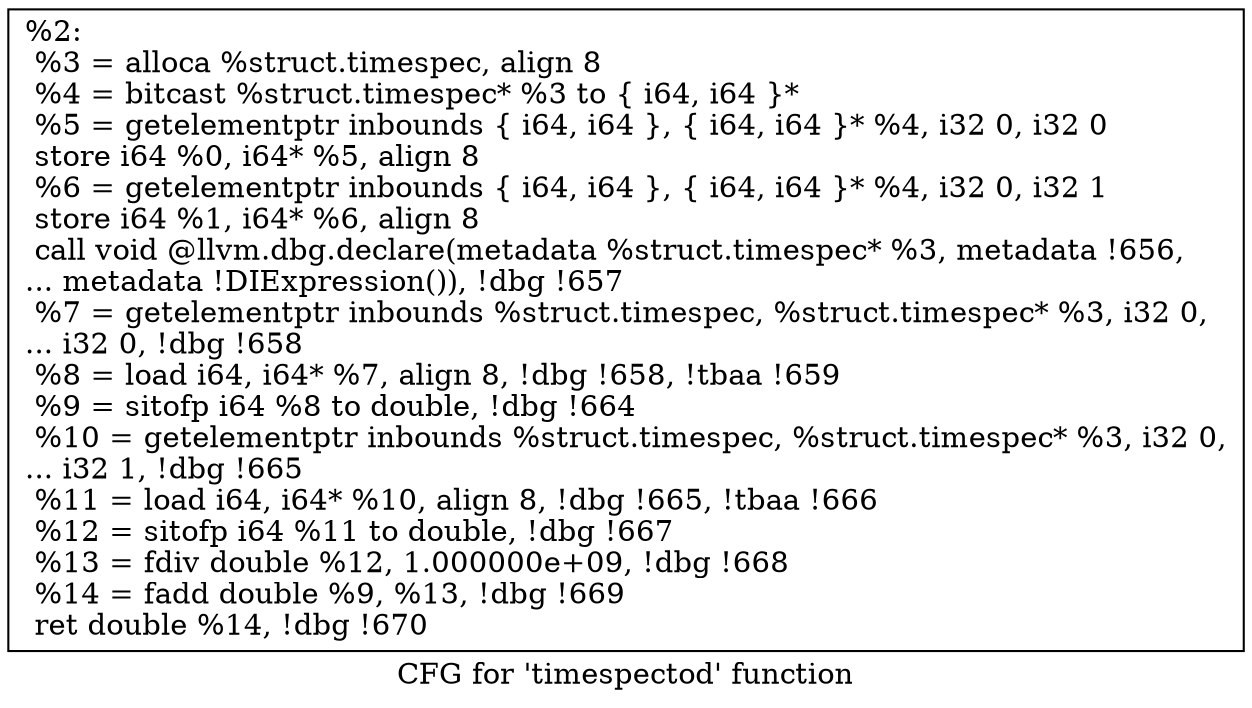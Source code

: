 digraph "CFG for 'timespectod' function" {
	label="CFG for 'timespectod' function";

	Node0x2564de0 [shape=record,label="{%2:\l  %3 = alloca %struct.timespec, align 8\l  %4 = bitcast %struct.timespec* %3 to \{ i64, i64 \}*\l  %5 = getelementptr inbounds \{ i64, i64 \}, \{ i64, i64 \}* %4, i32 0, i32 0\l  store i64 %0, i64* %5, align 8\l  %6 = getelementptr inbounds \{ i64, i64 \}, \{ i64, i64 \}* %4, i32 0, i32 1\l  store i64 %1, i64* %6, align 8\l  call void @llvm.dbg.declare(metadata %struct.timespec* %3, metadata !656,\l... metadata !DIExpression()), !dbg !657\l  %7 = getelementptr inbounds %struct.timespec, %struct.timespec* %3, i32 0,\l... i32 0, !dbg !658\l  %8 = load i64, i64* %7, align 8, !dbg !658, !tbaa !659\l  %9 = sitofp i64 %8 to double, !dbg !664\l  %10 = getelementptr inbounds %struct.timespec, %struct.timespec* %3, i32 0,\l... i32 1, !dbg !665\l  %11 = load i64, i64* %10, align 8, !dbg !665, !tbaa !666\l  %12 = sitofp i64 %11 to double, !dbg !667\l  %13 = fdiv double %12, 1.000000e+09, !dbg !668\l  %14 = fadd double %9, %13, !dbg !669\l  ret double %14, !dbg !670\l}"];
}
